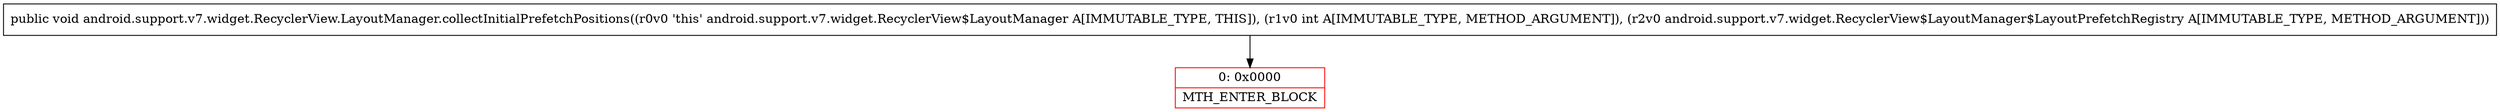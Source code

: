 digraph "CFG forandroid.support.v7.widget.RecyclerView.LayoutManager.collectInitialPrefetchPositions(ILandroid\/support\/v7\/widget\/RecyclerView$LayoutManager$LayoutPrefetchRegistry;)V" {
subgraph cluster_Region_1906371457 {
label = "R(0)";
node [shape=record,color=blue];
}
Node_0 [shape=record,color=red,label="{0\:\ 0x0000|MTH_ENTER_BLOCK\l}"];
MethodNode[shape=record,label="{public void android.support.v7.widget.RecyclerView.LayoutManager.collectInitialPrefetchPositions((r0v0 'this' android.support.v7.widget.RecyclerView$LayoutManager A[IMMUTABLE_TYPE, THIS]), (r1v0 int A[IMMUTABLE_TYPE, METHOD_ARGUMENT]), (r2v0 android.support.v7.widget.RecyclerView$LayoutManager$LayoutPrefetchRegistry A[IMMUTABLE_TYPE, METHOD_ARGUMENT])) }"];
MethodNode -> Node_0;
}


